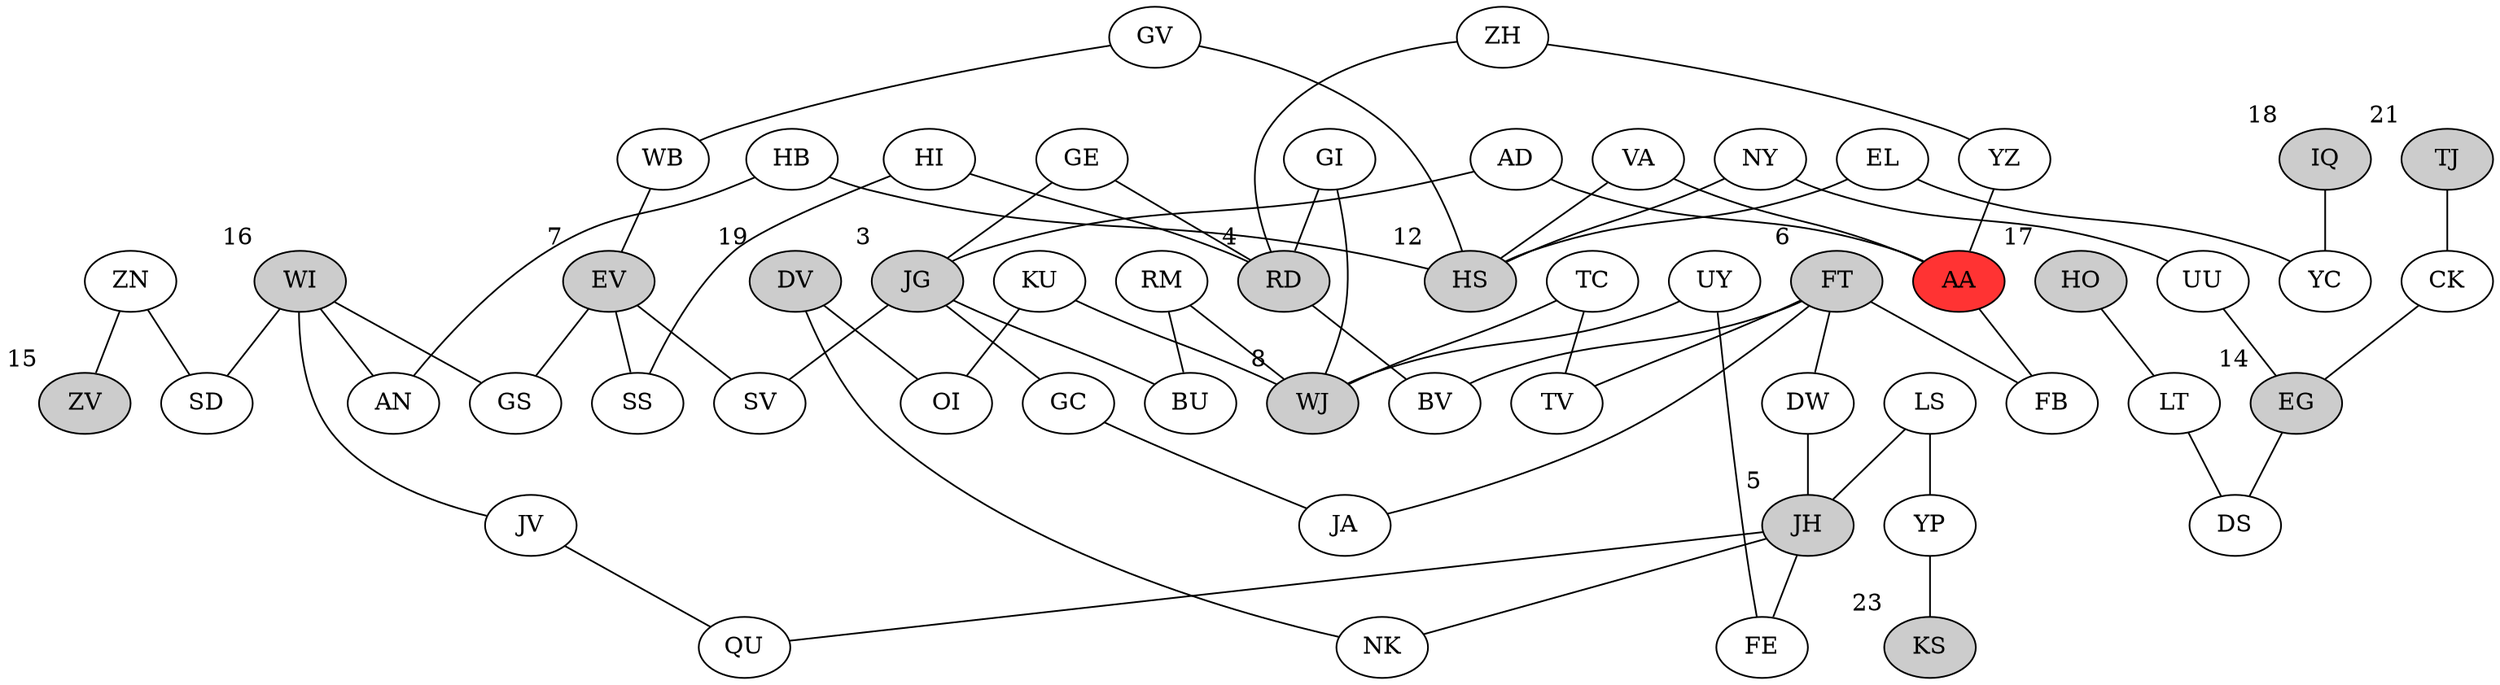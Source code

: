 strict graph G {
ZN -- {SD ZV}
HO -- {LT}
FT -- {DW BV JA FB TV}
AD -- {AA JG}
GE -- {JG RD}
GI -- {WJ RD}
RM -- {BU WJ}
GV -- {WB HS}
VA -- {AA HS}
TJ -- {CK}
WB -- {GV EV}
DV -- {OI NK}
EL -- {HS YC}
KU -- {WJ OI}
WI -- {SD AN GS JV}
JG -- {SV BU GC GE AD}
TC -- {TV WJ}
GC -- {JG JA}
LS -- {JH YP}
OI -- {KU DV}
ZH -- {YZ RD}
YZ -- {ZH AA}
YP -- {KS LS}
CK -- {EG TJ}
NY -- {HS UU}
IQ -- {YC}
HI -- {SS RD}
DW -- {FT JH}
EV -- {SV WB SS GS}
SV -- {JG EV}
BU -- {JG RM}
GS -- {EV WI}
UY -- {WJ FE}
AA -- {VA YZ AD FB}
SD -- {WI ZN}
KS -- {YP}
RD -- {GI HI BV ZH GE}
ZV -- {ZN}
HB -- {HS AN}
UU -- {EG NY}
SS -- {HI EV}
HS -- {HB EL VA GV NY}
LT -- {DS HO}
JH -- {LS FE QU NK DW}
AN -- {HB WI}
NK -- {DV JH}
JA -- {GC FT}
EG -- {CK UU DS}
JV -- {QU WI}
WJ -- {GI RM KU UY TC}
FE -- {JH UY}
TV -- {FT TC}
YC -- {IQ EL}
QU -- {JV JH}
DS -- {LT EG}
BV -- {FT RD}
FB -- {AA FT}

AA [fillcolor="#ff3333", style="filled"]
HO [fillcolor="#cccccc", style="filled", xlabel="17"] 
FT [fillcolor="#cccccc", style="filled", xlabel=" 6"]
TJ [fillcolor="#cccccc", style="filled", xlabel="21"] 
DV [fillcolor="#cccccc", style="filled", xlabel="19"] 
WI [fillcolor="#cccccc", style="filled", xlabel="16"] 
JG [fillcolor="#cccccc", style="filled", xlabel=" 3"]
IQ [fillcolor="#cccccc", style="filled", xlabel="18"] 
EV [fillcolor="#cccccc", style="filled", xlabel=" 7"]
KS [fillcolor="#cccccc", style="filled", xlabel="23"] 
RD [fillcolor="#cccccc", style="filled", xlabel=" 4"]
ZV [fillcolor="#cccccc", style="filled", xlabel="15"] 
HS [fillcolor="#cccccc", style="filled", xlabel="12"] 
JH [fillcolor="#cccccc", style="filled", xlabel=" 5"]
EG [fillcolor="#cccccc", style="filled", xlabel="14"] 
WJ [fillcolor="#cccccc", style="filled", xlabel=" 8"]

}